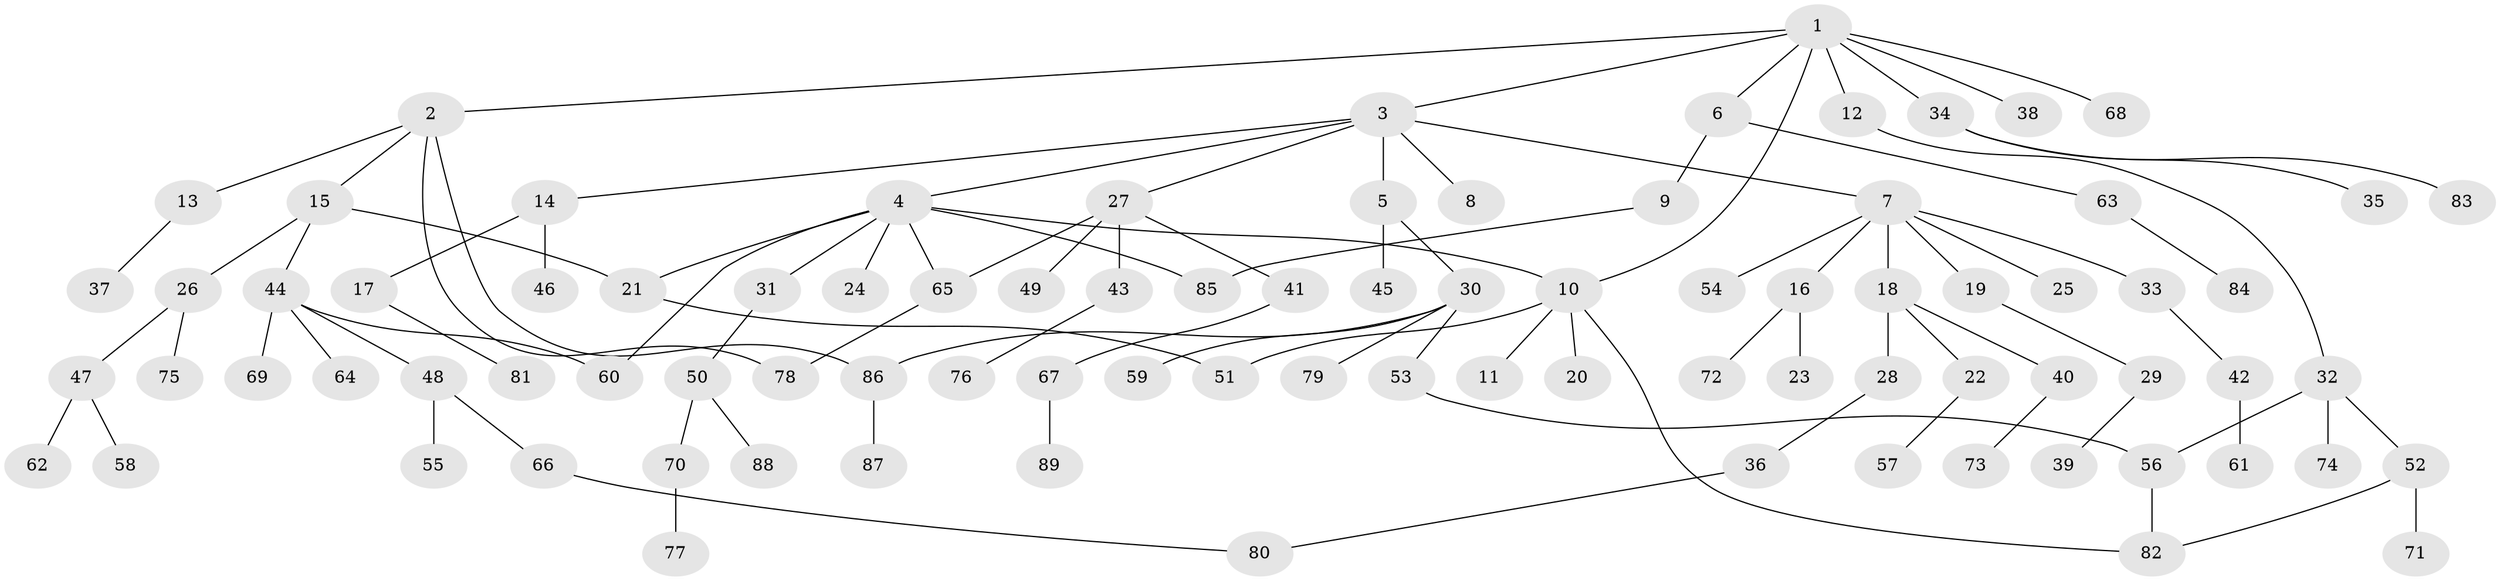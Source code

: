 // Generated by graph-tools (version 1.1) at 2025/49/03/09/25 03:49:25]
// undirected, 89 vertices, 100 edges
graph export_dot {
graph [start="1"]
  node [color=gray90,style=filled];
  1;
  2;
  3;
  4;
  5;
  6;
  7;
  8;
  9;
  10;
  11;
  12;
  13;
  14;
  15;
  16;
  17;
  18;
  19;
  20;
  21;
  22;
  23;
  24;
  25;
  26;
  27;
  28;
  29;
  30;
  31;
  32;
  33;
  34;
  35;
  36;
  37;
  38;
  39;
  40;
  41;
  42;
  43;
  44;
  45;
  46;
  47;
  48;
  49;
  50;
  51;
  52;
  53;
  54;
  55;
  56;
  57;
  58;
  59;
  60;
  61;
  62;
  63;
  64;
  65;
  66;
  67;
  68;
  69;
  70;
  71;
  72;
  73;
  74;
  75;
  76;
  77;
  78;
  79;
  80;
  81;
  82;
  83;
  84;
  85;
  86;
  87;
  88;
  89;
  1 -- 2;
  1 -- 3;
  1 -- 6;
  1 -- 10;
  1 -- 12;
  1 -- 34;
  1 -- 38;
  1 -- 68;
  2 -- 13;
  2 -- 15;
  2 -- 78;
  2 -- 86;
  3 -- 4;
  3 -- 5;
  3 -- 7;
  3 -- 8;
  3 -- 14;
  3 -- 27;
  4 -- 21;
  4 -- 24;
  4 -- 31;
  4 -- 65;
  4 -- 60;
  4 -- 10;
  4 -- 85;
  5 -- 30;
  5 -- 45;
  6 -- 9;
  6 -- 63;
  7 -- 16;
  7 -- 18;
  7 -- 19;
  7 -- 25;
  7 -- 33;
  7 -- 54;
  9 -- 85;
  10 -- 11;
  10 -- 20;
  10 -- 82;
  10 -- 51;
  12 -- 32;
  13 -- 37;
  14 -- 17;
  14 -- 46;
  15 -- 26;
  15 -- 44;
  15 -- 21;
  16 -- 23;
  16 -- 72;
  17 -- 81;
  18 -- 22;
  18 -- 28;
  18 -- 40;
  19 -- 29;
  21 -- 51;
  22 -- 57;
  26 -- 47;
  26 -- 75;
  27 -- 41;
  27 -- 43;
  27 -- 49;
  27 -- 65;
  28 -- 36;
  29 -- 39;
  30 -- 53;
  30 -- 59;
  30 -- 79;
  30 -- 86;
  31 -- 50;
  32 -- 52;
  32 -- 56;
  32 -- 74;
  33 -- 42;
  34 -- 35;
  34 -- 83;
  36 -- 80;
  40 -- 73;
  41 -- 67;
  42 -- 61;
  43 -- 76;
  44 -- 48;
  44 -- 60;
  44 -- 64;
  44 -- 69;
  47 -- 58;
  47 -- 62;
  48 -- 55;
  48 -- 66;
  50 -- 70;
  50 -- 88;
  52 -- 71;
  52 -- 82;
  53 -- 56;
  56 -- 82;
  63 -- 84;
  65 -- 78;
  66 -- 80;
  67 -- 89;
  70 -- 77;
  86 -- 87;
}
